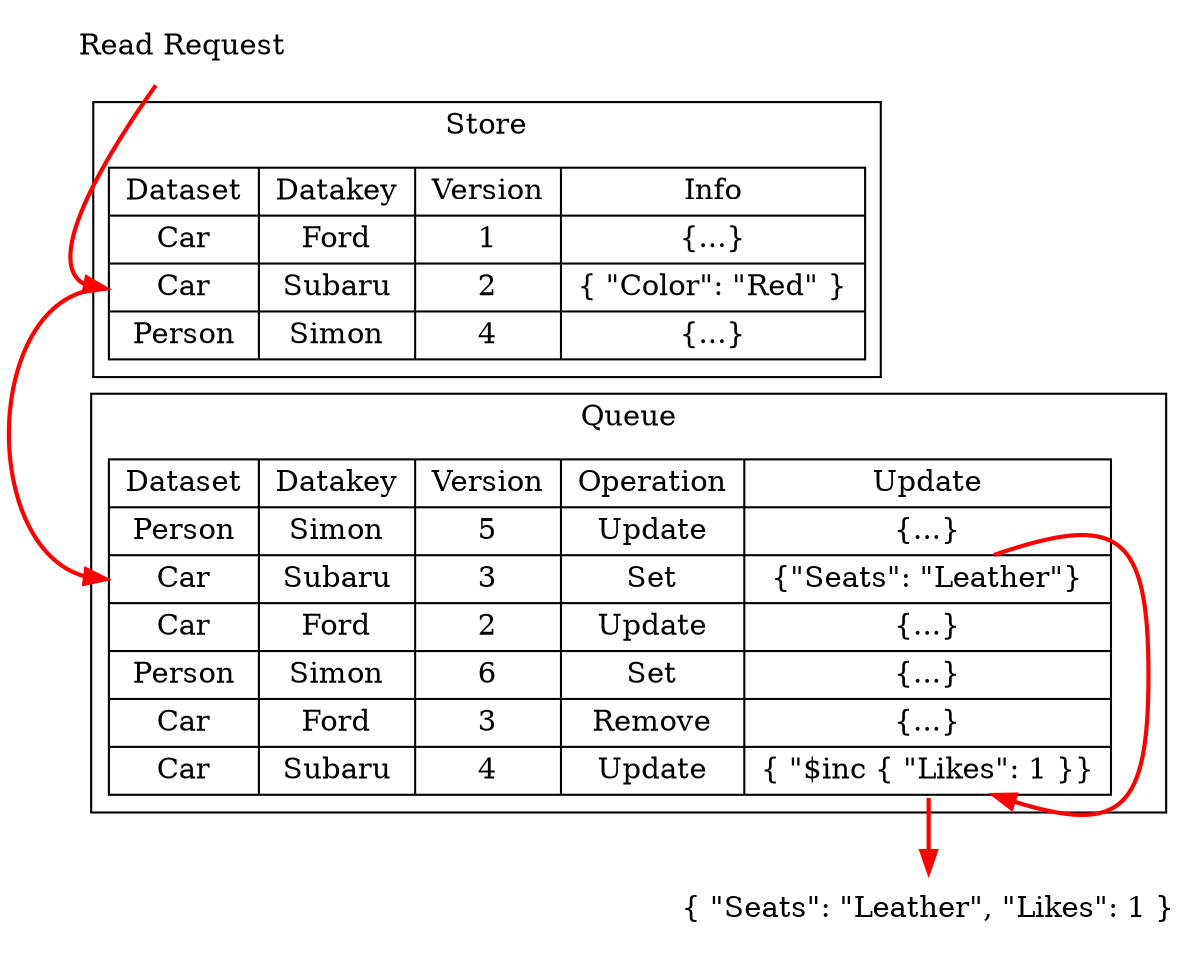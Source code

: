 digraph structs {
	node [shape=record];
	structread [shape=record,color=white,label="Read Request"];
	subgraph clusterstore {
		label = "Store";
		structstore [shape=record,label="{ Dataset | Car | <f0> Car | Person }|{ Datakey | Ford | Subaru | Simon }|{ Version | 1 | 2 | 4 }|{ Info | \{...\} | \{ \"Color\": \"Red\" \} | \{...\} }"];
	}
	subgraph clusterqueue {
		label = "Queue";
		structqueue [shape=record,label="{ Dataset | Person | <f1> Car | Car | Person | Car | <f2> Car }|{ Datakey | Simon | Subaru | Ford | Simon | Ford | Subaru }|{ Version | 5 | 3 | 2 | 6 | 3 | 4 }|{ Operation | Update | Set | Update | Set | Remove | Update }|{ Update | \{...\} | <f3> \{\"Seats\": \"Leather\"\} | \{...\} | \{...\} | \{...\} | <f4> \{ \"$inc \{ \"Likes\": 1 \}\} }"];
	}
	structresult [shape=record,color=white,label="\{ \"Seats\": \"Leather\", \"Likes\": 1 \}"];

	structread -> structstore:f0 [color="red",style="bold"];
	structstore:f0 -> structqueue:f1 [color="red",style="bold"];
	structqueue:f3 -> structqueue:f4 [color="red",style="bold"];
	structqueue:f4 -> structresult [color="red",style="bold"];
}
